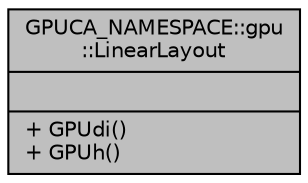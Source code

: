 digraph "GPUCA_NAMESPACE::gpu::LinearLayout"
{
 // INTERACTIVE_SVG=YES
  bgcolor="transparent";
  edge [fontname="Helvetica",fontsize="10",labelfontname="Helvetica",labelfontsize="10"];
  node [fontname="Helvetica",fontsize="10",shape=record];
  Node1 [label="{GPUCA_NAMESPACE::gpu\l::LinearLayout\n||+ GPUdi()\l+ GPUh()\l}",height=0.2,width=0.4,color="black", fillcolor="grey75", style="filled", fontcolor="black"];
}

